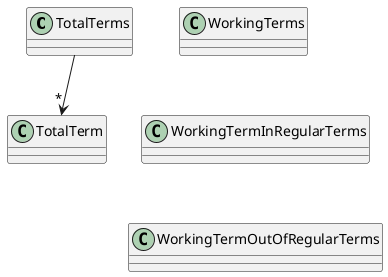 @startuml

class TotalTerms

TotalTerms --> "*" TotalTerm

class WorkingTermInRegularTerms

class WorkingTermOutOfRegularTerms

class WorkingTerms

TotalTerms -[hidden]> WorkingTerms
WorkingTerms -[hidden]-> WorkingTermInRegularTerms
WorkingTermInRegularTerms -[hidden]-> WorkingTermOutOfRegularTerms

@enduml